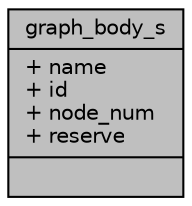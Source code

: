 digraph "graph_body_s"
{
 // INTERACTIVE_SVG=YES
 // LATEX_PDF_SIZE
  bgcolor="transparent";
  edge [fontname="Helvetica",fontsize="10",labelfontname="Helvetica",labelfontsize="10"];
  node [fontname="Helvetica",fontsize="10",shape=record];
  Node1 [label="{graph_body_s\n|+ name\l+ id\l+ node_num\l+ reserve\l|}",height=0.2,width=0.4,color="black", fillcolor="grey75", style="filled", fontcolor="black",tooltip=" "];
}

